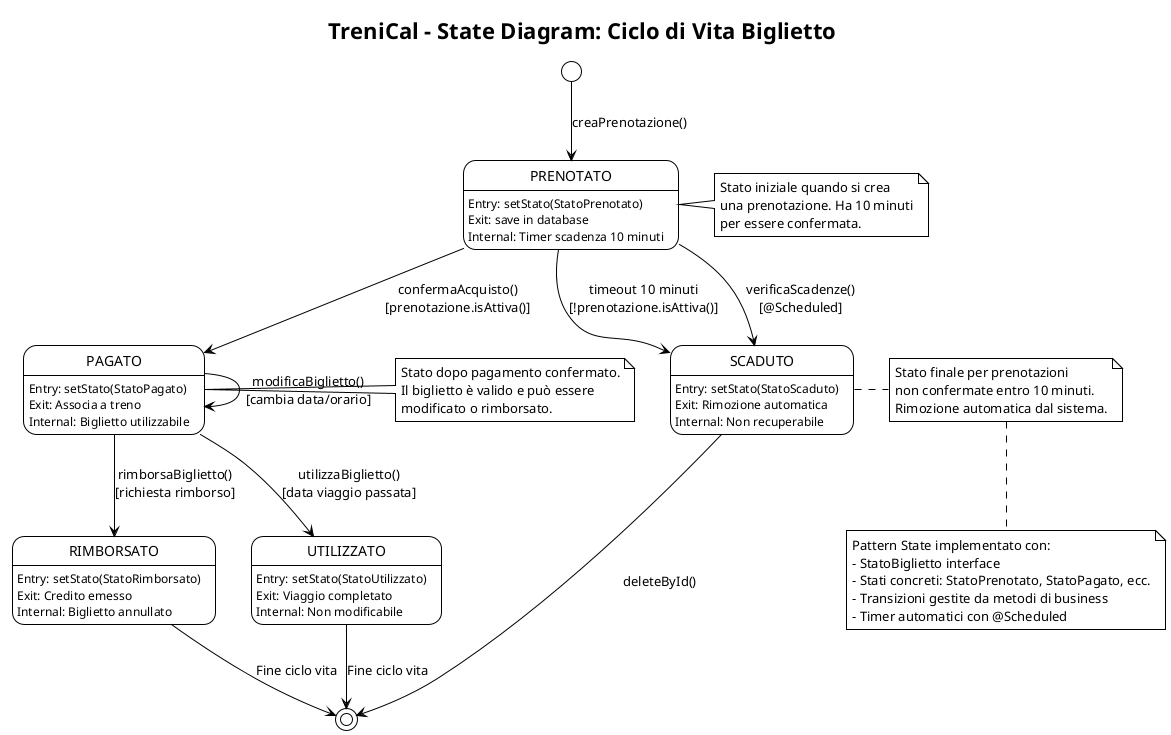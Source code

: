 @startuml
!theme plain
title TreniCal - State Diagram: Ciclo di Vita Biglietto

[*] --> PRENOTATO : creaPrenotazione()

state PRENOTATO {
    PRENOTATO : Entry: setStato(StatoPrenotato)
    PRENOTATO : Exit: save in database
    PRENOTATO : Internal: Timer scadenza 10 minuti
}

state PAGATO {
    PAGATO : Entry: setStato(StatoPagato)
    PAGATO : Exit: Associa a treno
    PAGATO : Internal: Biglietto utilizzabile
}

state UTILIZZATO {
    UTILIZZATO : Entry: setStato(StatoUtilizzato)
    UTILIZZATO : Exit: Viaggio completato
    UTILIZZATO : Internal: Non modificabile
}

state RIMBORSATO {
    RIMBORSATO : Entry: setStato(StatoRimborsato)
    RIMBORSATO : Exit: Credito emesso
    RIMBORSATO : Internal: Biglietto annullato
}

state SCADUTO {
    SCADUTO : Entry: setStato(StatoScaduto)
    SCADUTO : Exit: Rimozione automatica
    SCADUTO : Internal: Non recuperabile
}

PRENOTATO --> PAGATO : confermaAcquisto()\n[prenotazione.isAttiva()]
PRENOTATO --> SCADUTO : timeout 10 minuti\n[!prenotazione.isAttiva()]
PRENOTATO --> SCADUTO : verificaScadenze()\n[@Scheduled]

PAGATO --> UTILIZZATO : utilizzaBiglietto()\n[data viaggio passata]
PAGATO --> RIMBORSATO : rimborsaBiglietto()\n[richiesta rimborso]
PAGATO --> PAGATO : modificaBiglietto()\n[cambia data/orario]

UTILIZZATO --> [*] : Fine ciclo vita
RIMBORSATO --> [*] : Fine ciclo vita
SCADUTO --> [*] : deleteById()

note right of PRENOTATO
    Stato iniziale quando si crea
    una prenotazione. Ha 10 minuti
    per essere confermata.
end note

note right of PAGATO
    Stato dopo pagamento confermato.
    Il biglietto è valido e può essere
    modificato o rimborsato.
end note

note right of SCADUTO
    Stato finale per prenotazioni
    non confermate entro 10 minuti.
    Rimozione automatica dal sistema.
end note

note bottom
    Pattern State implementato con:
    - StatoBiglietto interface
    - Stati concreti: StatoPrenotato, StatoPagato, ecc.
    - Transizioni gestite da metodi di business
    - Timer automatici con @Scheduled
end note

@enduml

